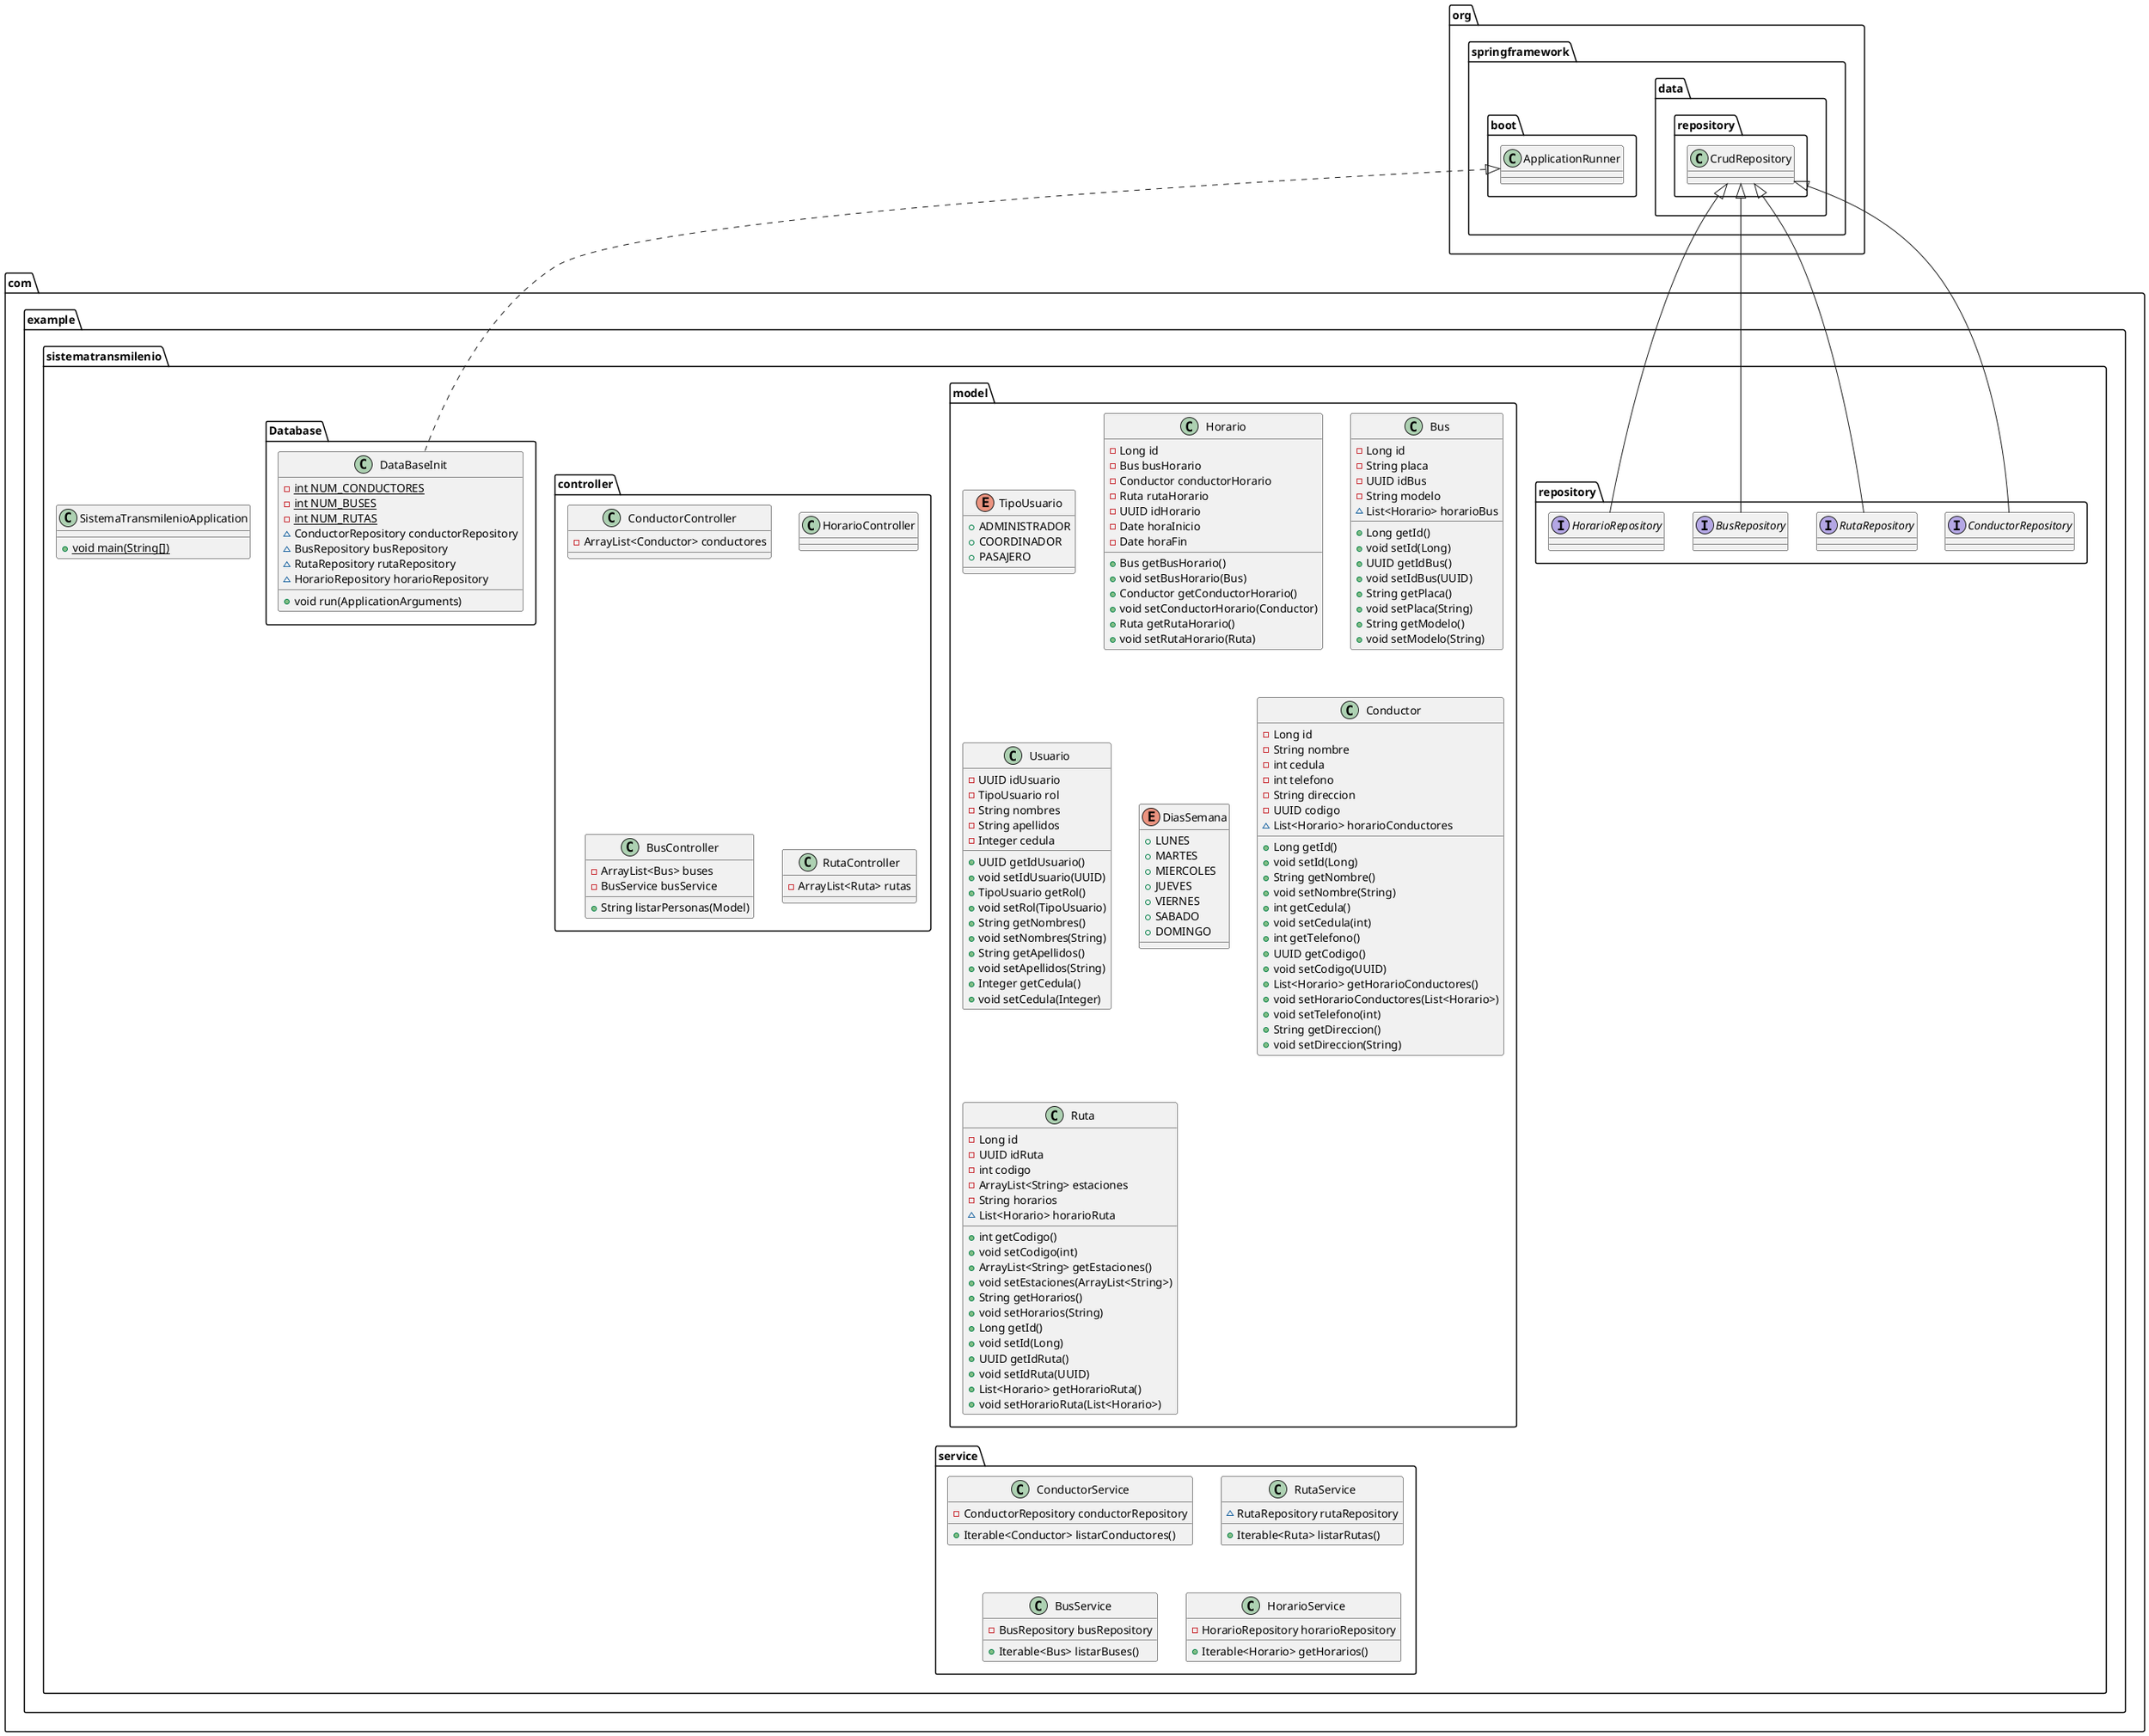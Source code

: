@startuml
interface com.example.sistematransmilenio.repository.ConductorRepository {
}
enum com.example.sistematransmilenio.model.TipoUsuario {
+  ADMINISTRADOR
+  COORDINADOR
+  PASAJERO
}
class com.example.sistematransmilenio.model.Horario {
- Long id
- Bus busHorario
- Conductor conductorHorario
- Ruta rutaHorario
- UUID idHorario
- Date horaInicio
- Date horaFin
+ Bus getBusHorario()
+ void setBusHorario(Bus)
+ Conductor getConductorHorario()
+ void setConductorHorario(Conductor)
+ Ruta getRutaHorario()
+ void setRutaHorario(Ruta)
}
class com.example.sistematransmilenio.model.Bus {
- Long id
- String placa
- UUID idBus
- String modelo
~ List<Horario> horarioBus
+ Long getId()
+ void setId(Long)
+ UUID getIdBus()
+ void setIdBus(UUID)
+ String getPlaca()
+ void setPlaca(String)
+ String getModelo()
+ void setModelo(String)
}
interface com.example.sistematransmilenio.repository.RutaRepository {
}
class com.example.sistematransmilenio.model.Usuario {
- UUID idUsuario
- TipoUsuario rol
- String nombres
- String apellidos
- Integer cedula
+ UUID getIdUsuario()
+ void setIdUsuario(UUID)
+ TipoUsuario getRol()
+ void setRol(TipoUsuario)
+ String getNombres()
+ void setNombres(String)
+ String getApellidos()
+ void setApellidos(String)
+ Integer getCedula()
+ void setCedula(Integer)
}
interface com.example.sistematransmilenio.repository.BusRepository {
}
class com.example.sistematransmilenio.controller.ConductorController {
- ArrayList<Conductor> conductores
}
class com.example.sistematransmilenio.service.ConductorService {
- ConductorRepository conductorRepository
+ Iterable<Conductor> listarConductores()
}
class com.example.sistematransmilenio.Database.DataBaseInit {
- {static} int NUM_CONDUCTORES
- {static} int NUM_BUSES
- {static} int NUM_RUTAS
~ ConductorRepository conductorRepository
~ BusRepository busRepository
~ RutaRepository rutaRepository
~ HorarioRepository horarioRepository
+ void run(ApplicationArguments)
}
class com.example.sistematransmilenio.controller.HorarioController {
}
class com.example.sistematransmilenio.service.RutaService {
~ RutaRepository rutaRepository
+ Iterable<Ruta> listarRutas()
}
class com.example.sistematransmilenio.SistemaTransmilenioApplication {
+ {static} void main(String[])
}
class com.example.sistematransmilenio.service.BusService {
- BusRepository busRepository
+ Iterable<Bus> listarBuses()
}
enum com.example.sistematransmilenio.model.DiasSemana {
+  LUNES
+  MARTES
+  MIERCOLES
+  JUEVES
+  VIERNES
+  SABADO
+  DOMINGO
}
class com.example.sistematransmilenio.model.Conductor {
- Long id
- String nombre
- int cedula
- int telefono
- String direccion
- UUID codigo
~ List<Horario> horarioConductores
+ Long getId()
+ void setId(Long)
+ String getNombre()
+ void setNombre(String)
+ int getCedula()
+ void setCedula(int)
+ int getTelefono()
+ UUID getCodigo()
+ void setCodigo(UUID)
+ List<Horario> getHorarioConductores()
+ void setHorarioConductores(List<Horario>)
+ void setTelefono(int)
+ String getDireccion()
+ void setDireccion(String)
}
interface com.example.sistematransmilenio.repository.HorarioRepository {
}
class com.example.sistematransmilenio.controller.BusController {
- ArrayList<Bus> buses
- BusService busService
+ String listarPersonas(Model)
}
class com.example.sistematransmilenio.model.Ruta {
- Long id
- UUID idRuta
- int codigo
- ArrayList<String> estaciones
- String horarios
~ List<Horario> horarioRuta
+ int getCodigo()
+ void setCodigo(int)
+ ArrayList<String> getEstaciones()
+ void setEstaciones(ArrayList<String>)
+ String getHorarios()
+ void setHorarios(String)
+ Long getId()
+ void setId(Long)
+ UUID getIdRuta()
+ void setIdRuta(UUID)
+ List<Horario> getHorarioRuta()
+ void setHorarioRuta(List<Horario>)
}
class com.example.sistematransmilenio.service.HorarioService {
- HorarioRepository horarioRepository
+ Iterable<Horario> getHorarios()
}
class com.example.sistematransmilenio.controller.RutaController {
- ArrayList<Ruta> rutas
}


org.springframework.data.repository.CrudRepository <|-- com.example.sistematransmilenio.repository.ConductorRepository
org.springframework.data.repository.CrudRepository <|-- com.example.sistematransmilenio.repository.RutaRepository
org.springframework.data.repository.CrudRepository <|-- com.example.sistematransmilenio.repository.BusRepository
org.springframework.boot.ApplicationRunner <|.. com.example.sistematransmilenio.Database.DataBaseInit
org.springframework.data.repository.CrudRepository <|-- com.example.sistematransmilenio.repository.HorarioRepository
@enduml